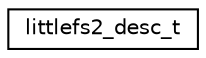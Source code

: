 digraph "Graphical Class Hierarchy"
{
 // LATEX_PDF_SIZE
  edge [fontname="Helvetica",fontsize="10",labelfontname="Helvetica",labelfontsize="10"];
  node [fontname="Helvetica",fontsize="10",shape=record];
  rankdir="LR";
  Node0 [label="littlefs2_desc_t",height=0.2,width=0.4,color="black", fillcolor="white", style="filled",URL="$structlittlefs2__desc__t.html",tooltip="littlefs descriptor for vfs integration"];
}
